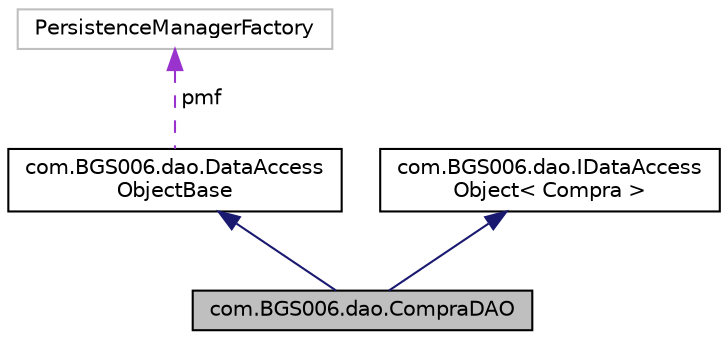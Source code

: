 digraph "com.BGS006.dao.CompraDAO"
{
 // LATEX_PDF_SIZE
  edge [fontname="Helvetica",fontsize="10",labelfontname="Helvetica",labelfontsize="10"];
  node [fontname="Helvetica",fontsize="10",shape=record];
  Node1 [label="com.BGS006.dao.CompraDAO",height=0.2,width=0.4,color="black", fillcolor="grey75", style="filled", fontcolor="black",tooltip=" "];
  Node2 -> Node1 [dir="back",color="midnightblue",fontsize="10",style="solid",fontname="Helvetica"];
  Node2 [label="com.BGS006.dao.DataAccess\lObjectBase",height=0.2,width=0.4,color="black", fillcolor="white", style="filled",URL="$classcom_1_1_b_g_s006_1_1dao_1_1_data_access_object_base.html",tooltip=" "];
  Node3 -> Node2 [dir="back",color="darkorchid3",fontsize="10",style="dashed",label=" pmf" ,fontname="Helvetica"];
  Node3 [label="PersistenceManagerFactory",height=0.2,width=0.4,color="grey75", fillcolor="white", style="filled",tooltip=" "];
  Node4 -> Node1 [dir="back",color="midnightblue",fontsize="10",style="solid",fontname="Helvetica"];
  Node4 [label="com.BGS006.dao.IDataAccess\lObject\< Compra \>",height=0.2,width=0.4,color="black", fillcolor="white", style="filled",URL="$interfacecom_1_1_b_g_s006_1_1dao_1_1_i_data_access_object.html",tooltip=" "];
}
